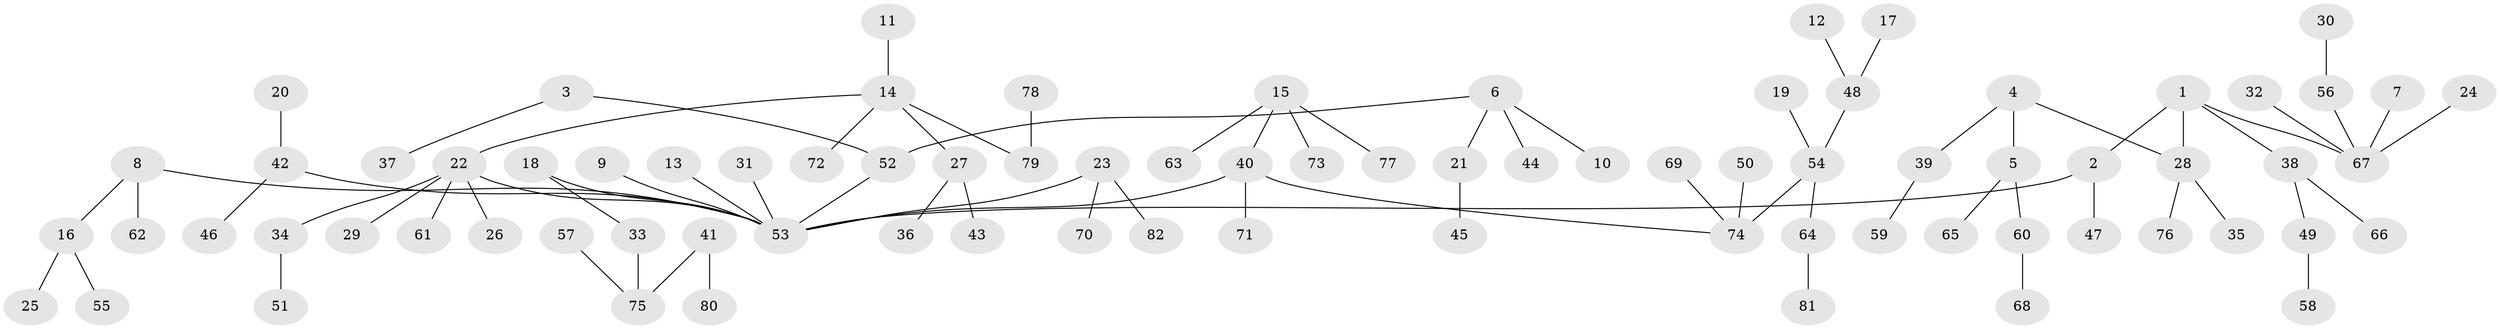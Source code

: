 // original degree distribution, {12: 0.007352941176470588, 7: 0.007352941176470588, 5: 0.029411764705882353, 4: 0.08088235294117647, 1: 0.5441176470588235, 6: 0.014705882352941176, 3: 0.11029411764705882, 2: 0.20588235294117646}
// Generated by graph-tools (version 1.1) at 2025/37/03/04/25 23:37:19]
// undirected, 82 vertices, 81 edges
graph export_dot {
  node [color=gray90,style=filled];
  1;
  2;
  3;
  4;
  5;
  6;
  7;
  8;
  9;
  10;
  11;
  12;
  13;
  14;
  15;
  16;
  17;
  18;
  19;
  20;
  21;
  22;
  23;
  24;
  25;
  26;
  27;
  28;
  29;
  30;
  31;
  32;
  33;
  34;
  35;
  36;
  37;
  38;
  39;
  40;
  41;
  42;
  43;
  44;
  45;
  46;
  47;
  48;
  49;
  50;
  51;
  52;
  53;
  54;
  55;
  56;
  57;
  58;
  59;
  60;
  61;
  62;
  63;
  64;
  65;
  66;
  67;
  68;
  69;
  70;
  71;
  72;
  73;
  74;
  75;
  76;
  77;
  78;
  79;
  80;
  81;
  82;
  1 -- 2 [weight=1.0];
  1 -- 28 [weight=1.0];
  1 -- 38 [weight=1.0];
  1 -- 67 [weight=1.0];
  2 -- 47 [weight=1.0];
  2 -- 53 [weight=1.0];
  3 -- 37 [weight=1.0];
  3 -- 52 [weight=1.0];
  4 -- 5 [weight=1.0];
  4 -- 28 [weight=1.0];
  4 -- 39 [weight=1.0];
  5 -- 60 [weight=1.0];
  5 -- 65 [weight=1.0];
  6 -- 10 [weight=1.0];
  6 -- 21 [weight=1.0];
  6 -- 44 [weight=1.0];
  6 -- 52 [weight=1.0];
  7 -- 67 [weight=1.0];
  8 -- 16 [weight=1.0];
  8 -- 53 [weight=1.0];
  8 -- 62 [weight=1.0];
  9 -- 53 [weight=1.0];
  11 -- 14 [weight=1.0];
  12 -- 48 [weight=1.0];
  13 -- 53 [weight=1.0];
  14 -- 22 [weight=1.0];
  14 -- 27 [weight=1.0];
  14 -- 72 [weight=1.0];
  14 -- 79 [weight=1.0];
  15 -- 40 [weight=1.0];
  15 -- 63 [weight=1.0];
  15 -- 73 [weight=1.0];
  15 -- 77 [weight=1.0];
  16 -- 25 [weight=1.0];
  16 -- 55 [weight=1.0];
  17 -- 48 [weight=1.0];
  18 -- 33 [weight=1.0];
  18 -- 53 [weight=1.0];
  19 -- 54 [weight=1.0];
  20 -- 42 [weight=1.0];
  21 -- 45 [weight=1.0];
  22 -- 26 [weight=1.0];
  22 -- 29 [weight=1.0];
  22 -- 34 [weight=1.0];
  22 -- 53 [weight=1.0];
  22 -- 61 [weight=1.0];
  23 -- 53 [weight=1.0];
  23 -- 70 [weight=1.0];
  23 -- 82 [weight=1.0];
  24 -- 67 [weight=1.0];
  27 -- 36 [weight=1.0];
  27 -- 43 [weight=1.0];
  28 -- 35 [weight=1.0];
  28 -- 76 [weight=1.0];
  30 -- 56 [weight=1.0];
  31 -- 53 [weight=1.0];
  32 -- 67 [weight=1.0];
  33 -- 75 [weight=1.0];
  34 -- 51 [weight=1.0];
  38 -- 49 [weight=1.0];
  38 -- 66 [weight=1.0];
  39 -- 59 [weight=1.0];
  40 -- 53 [weight=1.0];
  40 -- 71 [weight=1.0];
  40 -- 74 [weight=1.0];
  41 -- 75 [weight=1.0];
  41 -- 80 [weight=1.0];
  42 -- 46 [weight=1.0];
  42 -- 53 [weight=1.0];
  48 -- 54 [weight=1.0];
  49 -- 58 [weight=1.0];
  50 -- 74 [weight=1.0];
  52 -- 53 [weight=1.0];
  54 -- 64 [weight=1.0];
  54 -- 74 [weight=1.0];
  56 -- 67 [weight=1.0];
  57 -- 75 [weight=1.0];
  60 -- 68 [weight=1.0];
  64 -- 81 [weight=1.0];
  69 -- 74 [weight=1.0];
  78 -- 79 [weight=1.0];
}

